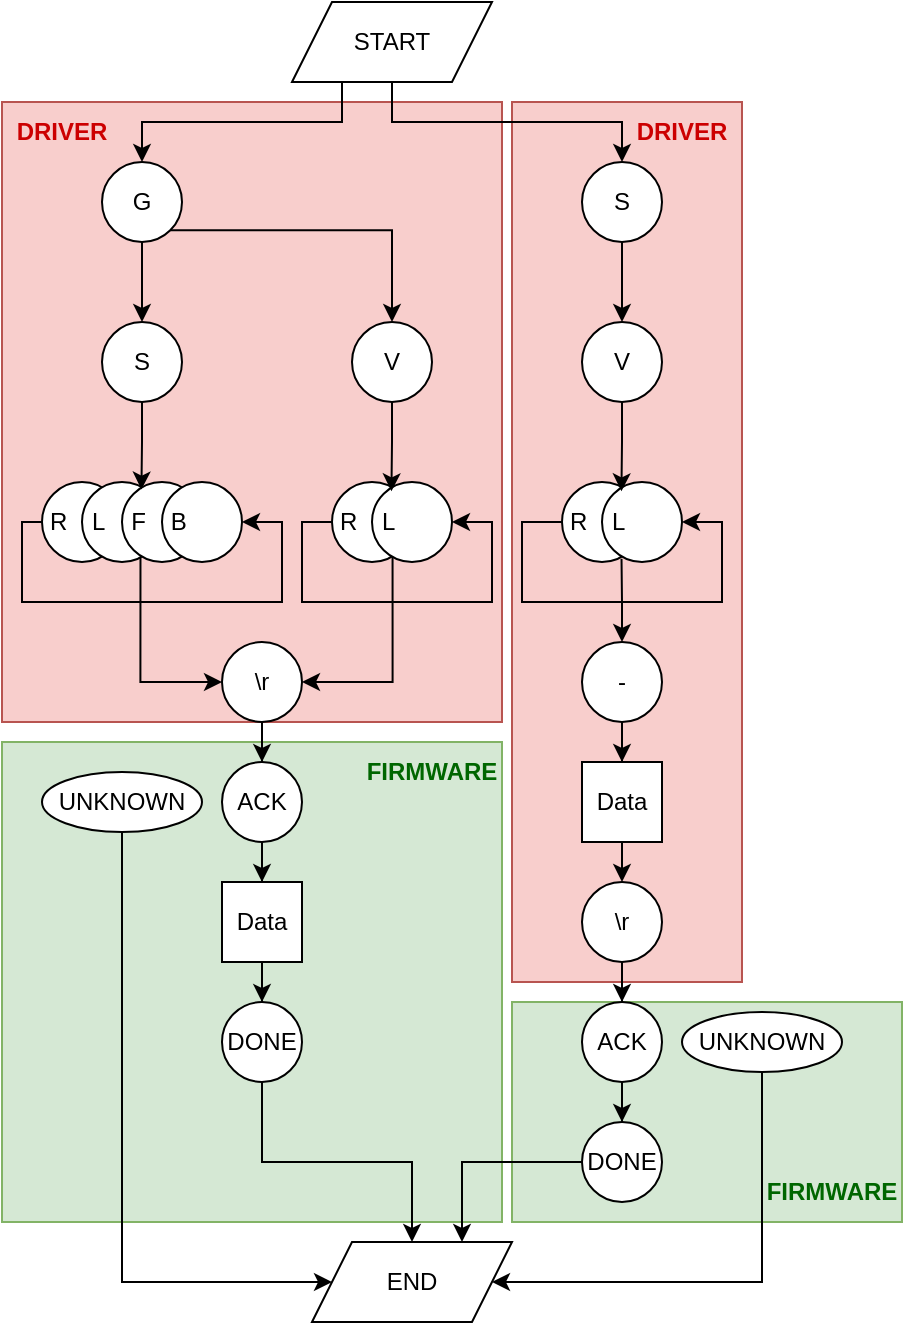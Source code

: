 <mxfile version="23.0.2" type="device">
  <diagram name="Page-1" id="xUZtDDrd-meM9NBLs6Ny">
    <mxGraphModel dx="2034" dy="847" grid="1" gridSize="10" guides="1" tooltips="1" connect="1" arrows="1" fold="1" page="1" pageScale="1" pageWidth="850" pageHeight="1100" math="0" shadow="0">
      <root>
        <mxCell id="0" />
        <mxCell id="1" parent="0" />
        <mxCell id="IeUWilyc7pZrvUTaE7NY-66" value="" style="rounded=0;whiteSpace=wrap;html=1;fillColor=#d5e8d4;strokeColor=#82b366;" vertex="1" parent="1">
          <mxGeometry x="485" y="540" width="195" height="110" as="geometry" />
        </mxCell>
        <mxCell id="IeUWilyc7pZrvUTaE7NY-65" value="" style="rounded=0;whiteSpace=wrap;html=1;fillColor=#d5e8d4;strokeColor=#82b366;" vertex="1" parent="1">
          <mxGeometry x="230" y="410" width="250" height="240" as="geometry" />
        </mxCell>
        <mxCell id="IeUWilyc7pZrvUTaE7NY-64" value="" style="rounded=0;whiteSpace=wrap;html=1;fillColor=#f8cecc;strokeColor=#b85450;" vertex="1" parent="1">
          <mxGeometry x="485" y="90" width="115" height="440" as="geometry" />
        </mxCell>
        <mxCell id="IeUWilyc7pZrvUTaE7NY-63" value="" style="rounded=0;whiteSpace=wrap;html=1;fillColor=#f8cecc;strokeColor=#b85450;" vertex="1" parent="1">
          <mxGeometry x="230" y="90" width="250" height="310" as="geometry" />
        </mxCell>
        <mxCell id="IeUWilyc7pZrvUTaE7NY-9" style="edgeStyle=orthogonalEdgeStyle;rounded=0;orthogonalLoop=1;jettySize=auto;html=1;exitX=0.25;exitY=1;exitDx=0;exitDy=0;entryX=0.5;entryY=0;entryDx=0;entryDy=0;" edge="1" parent="1" source="IeUWilyc7pZrvUTaE7NY-57" target="IeUWilyc7pZrvUTaE7NY-5">
          <mxGeometry relative="1" as="geometry">
            <mxPoint x="405.858" y="74.142" as="sourcePoint" />
          </mxGeometry>
        </mxCell>
        <mxCell id="IeUWilyc7pZrvUTaE7NY-10" style="edgeStyle=orthogonalEdgeStyle;rounded=0;orthogonalLoop=1;jettySize=auto;html=1;exitX=0.5;exitY=1;exitDx=0;exitDy=0;entryX=0.5;entryY=0;entryDx=0;entryDy=0;" edge="1" parent="1" source="IeUWilyc7pZrvUTaE7NY-57" target="IeUWilyc7pZrvUTaE7NY-6">
          <mxGeometry relative="1" as="geometry">
            <mxPoint x="434.142" y="74.142" as="sourcePoint" />
          </mxGeometry>
        </mxCell>
        <mxCell id="IeUWilyc7pZrvUTaE7NY-11" style="edgeStyle=orthogonalEdgeStyle;rounded=0;orthogonalLoop=1;jettySize=auto;html=1;exitX=0.5;exitY=1;exitDx=0;exitDy=0;entryX=0.5;entryY=0;entryDx=0;entryDy=0;" edge="1" parent="1" source="IeUWilyc7pZrvUTaE7NY-5" target="IeUWilyc7pZrvUTaE7NY-7">
          <mxGeometry relative="1" as="geometry" />
        </mxCell>
        <mxCell id="IeUWilyc7pZrvUTaE7NY-31" style="edgeStyle=orthogonalEdgeStyle;rounded=0;orthogonalLoop=1;jettySize=auto;html=1;exitX=1;exitY=1;exitDx=0;exitDy=0;entryX=0.5;entryY=0;entryDx=0;entryDy=0;" edge="1" parent="1" source="IeUWilyc7pZrvUTaE7NY-5" target="IeUWilyc7pZrvUTaE7NY-26">
          <mxGeometry relative="1" as="geometry" />
        </mxCell>
        <mxCell id="IeUWilyc7pZrvUTaE7NY-5" value="G" style="ellipse;whiteSpace=wrap;html=1;aspect=fixed;" vertex="1" parent="1">
          <mxGeometry x="280" y="120" width="40" height="40" as="geometry" />
        </mxCell>
        <mxCell id="IeUWilyc7pZrvUTaE7NY-13" style="edgeStyle=orthogonalEdgeStyle;rounded=0;orthogonalLoop=1;jettySize=auto;html=1;entryX=0.5;entryY=0;entryDx=0;entryDy=0;" edge="1" parent="1" source="IeUWilyc7pZrvUTaE7NY-6" target="IeUWilyc7pZrvUTaE7NY-8">
          <mxGeometry relative="1" as="geometry" />
        </mxCell>
        <mxCell id="IeUWilyc7pZrvUTaE7NY-6" value="S" style="ellipse;whiteSpace=wrap;html=1;aspect=fixed;" vertex="1" parent="1">
          <mxGeometry x="520" y="120" width="40" height="40" as="geometry" />
        </mxCell>
        <mxCell id="IeUWilyc7pZrvUTaE7NY-7" value="S" style="ellipse;whiteSpace=wrap;html=1;aspect=fixed;" vertex="1" parent="1">
          <mxGeometry x="280" y="200" width="40" height="40" as="geometry" />
        </mxCell>
        <mxCell id="IeUWilyc7pZrvUTaE7NY-8" value="V" style="ellipse;whiteSpace=wrap;html=1;aspect=fixed;" vertex="1" parent="1">
          <mxGeometry x="520" y="200" width="40" height="40" as="geometry" />
        </mxCell>
        <mxCell id="IeUWilyc7pZrvUTaE7NY-25" style="edgeStyle=orthogonalEdgeStyle;rounded=0;orthogonalLoop=1;jettySize=auto;html=1;exitX=0;exitY=0.5;exitDx=0;exitDy=0;entryX=1;entryY=0.5;entryDx=0;entryDy=0;" edge="1" parent="1" source="IeUWilyc7pZrvUTaE7NY-14" target="IeUWilyc7pZrvUTaE7NY-17">
          <mxGeometry relative="1" as="geometry">
            <Array as="points">
              <mxPoint x="240" y="300" />
              <mxPoint x="240" y="340" />
              <mxPoint x="370" y="340" />
              <mxPoint x="370" y="300" />
            </Array>
          </mxGeometry>
        </mxCell>
        <mxCell id="IeUWilyc7pZrvUTaE7NY-14" value="R&amp;nbsp; &amp;nbsp; &amp;nbsp; &amp;nbsp;" style="ellipse;whiteSpace=wrap;html=1;" vertex="1" parent="1">
          <mxGeometry x="250" y="280" width="40" height="40" as="geometry" />
        </mxCell>
        <mxCell id="IeUWilyc7pZrvUTaE7NY-15" value="L&amp;nbsp; &amp;nbsp; &amp;nbsp; &amp;nbsp;" style="ellipse;whiteSpace=wrap;html=1;" vertex="1" parent="1">
          <mxGeometry x="270" y="280" width="40" height="40" as="geometry" />
        </mxCell>
        <mxCell id="IeUWilyc7pZrvUTaE7NY-16" value="F&amp;nbsp; &amp;nbsp; &amp;nbsp; &amp;nbsp;" style="ellipse;whiteSpace=wrap;html=1;" vertex="1" parent="1">
          <mxGeometry x="290" y="280" width="40" height="40" as="geometry" />
        </mxCell>
        <mxCell id="IeUWilyc7pZrvUTaE7NY-17" value="B&amp;nbsp; &amp;nbsp; &amp;nbsp; &amp;nbsp;" style="ellipse;whiteSpace=wrap;html=1;" vertex="1" parent="1">
          <mxGeometry x="310" y="280" width="40" height="40" as="geometry" />
        </mxCell>
        <mxCell id="IeUWilyc7pZrvUTaE7NY-24" style="edgeStyle=orthogonalEdgeStyle;rounded=0;orthogonalLoop=1;jettySize=auto;html=1;exitX=0;exitY=0.5;exitDx=0;exitDy=0;entryX=1;entryY=0.5;entryDx=0;entryDy=0;" edge="1" parent="1" source="IeUWilyc7pZrvUTaE7NY-18" target="IeUWilyc7pZrvUTaE7NY-19">
          <mxGeometry relative="1" as="geometry">
            <Array as="points">
              <mxPoint x="490" y="300" />
              <mxPoint x="490" y="340" />
              <mxPoint x="590" y="340" />
              <mxPoint x="590" y="300" />
            </Array>
          </mxGeometry>
        </mxCell>
        <mxCell id="IeUWilyc7pZrvUTaE7NY-18" value="R&amp;nbsp; &amp;nbsp; &amp;nbsp; &amp;nbsp;" style="ellipse;whiteSpace=wrap;html=1;" vertex="1" parent="1">
          <mxGeometry x="510" y="280" width="40" height="40" as="geometry" />
        </mxCell>
        <mxCell id="IeUWilyc7pZrvUTaE7NY-19" value="L&amp;nbsp; &amp;nbsp; &amp;nbsp; &amp;nbsp;" style="ellipse;whiteSpace=wrap;html=1;" vertex="1" parent="1">
          <mxGeometry x="530" y="280" width="40" height="40" as="geometry" />
        </mxCell>
        <mxCell id="IeUWilyc7pZrvUTaE7NY-22" style="edgeStyle=orthogonalEdgeStyle;rounded=0;orthogonalLoop=1;jettySize=auto;html=1;entryX=0.243;entryY=0.094;entryDx=0;entryDy=0;entryPerimeter=0;" edge="1" parent="1" source="IeUWilyc7pZrvUTaE7NY-7" target="IeUWilyc7pZrvUTaE7NY-16">
          <mxGeometry relative="1" as="geometry" />
        </mxCell>
        <mxCell id="IeUWilyc7pZrvUTaE7NY-23" style="edgeStyle=orthogonalEdgeStyle;rounded=0;orthogonalLoop=1;jettySize=auto;html=1;entryX=0.243;entryY=0.117;entryDx=0;entryDy=0;entryPerimeter=0;" edge="1" parent="1" source="IeUWilyc7pZrvUTaE7NY-8" target="IeUWilyc7pZrvUTaE7NY-19">
          <mxGeometry relative="1" as="geometry" />
        </mxCell>
        <mxCell id="IeUWilyc7pZrvUTaE7NY-26" value="V" style="ellipse;whiteSpace=wrap;html=1;aspect=fixed;" vertex="1" parent="1">
          <mxGeometry x="405" y="200" width="40" height="40" as="geometry" />
        </mxCell>
        <mxCell id="IeUWilyc7pZrvUTaE7NY-27" style="edgeStyle=orthogonalEdgeStyle;rounded=0;orthogonalLoop=1;jettySize=auto;html=1;exitX=0;exitY=0.5;exitDx=0;exitDy=0;entryX=1;entryY=0.5;entryDx=0;entryDy=0;" edge="1" parent="1" source="IeUWilyc7pZrvUTaE7NY-28" target="IeUWilyc7pZrvUTaE7NY-29">
          <mxGeometry relative="1" as="geometry">
            <Array as="points">
              <mxPoint x="380" y="300" />
              <mxPoint x="380" y="340" />
              <mxPoint x="475" y="340" />
              <mxPoint x="475" y="300" />
            </Array>
          </mxGeometry>
        </mxCell>
        <mxCell id="IeUWilyc7pZrvUTaE7NY-28" value="R&amp;nbsp; &amp;nbsp; &amp;nbsp; &amp;nbsp;" style="ellipse;whiteSpace=wrap;html=1;" vertex="1" parent="1">
          <mxGeometry x="395" y="280" width="40" height="40" as="geometry" />
        </mxCell>
        <mxCell id="IeUWilyc7pZrvUTaE7NY-29" value="L&amp;nbsp; &amp;nbsp; &amp;nbsp; &amp;nbsp;" style="ellipse;whiteSpace=wrap;html=1;" vertex="1" parent="1">
          <mxGeometry x="415" y="280" width="40" height="40" as="geometry" />
        </mxCell>
        <mxCell id="IeUWilyc7pZrvUTaE7NY-30" style="edgeStyle=orthogonalEdgeStyle;rounded=0;orthogonalLoop=1;jettySize=auto;html=1;entryX=0.243;entryY=0.117;entryDx=0;entryDy=0;entryPerimeter=0;" edge="1" parent="1" source="IeUWilyc7pZrvUTaE7NY-26" target="IeUWilyc7pZrvUTaE7NY-29">
          <mxGeometry relative="1" as="geometry" />
        </mxCell>
        <mxCell id="IeUWilyc7pZrvUTaE7NY-43" style="edgeStyle=orthogonalEdgeStyle;rounded=0;orthogonalLoop=1;jettySize=auto;html=1;entryX=0.5;entryY=0;entryDx=0;entryDy=0;" edge="1" parent="1" source="IeUWilyc7pZrvUTaE7NY-32" target="IeUWilyc7pZrvUTaE7NY-42">
          <mxGeometry relative="1" as="geometry" />
        </mxCell>
        <mxCell id="IeUWilyc7pZrvUTaE7NY-32" value="\r" style="ellipse;whiteSpace=wrap;html=1;aspect=fixed;" vertex="1" parent="1">
          <mxGeometry x="340" y="360" width="40" height="40" as="geometry" />
        </mxCell>
        <mxCell id="IeUWilyc7pZrvUTaE7NY-34" style="edgeStyle=orthogonalEdgeStyle;rounded=0;orthogonalLoop=1;jettySize=auto;html=1;exitX=0;exitY=0.5;exitDx=0;exitDy=0;entryX=0.731;entryY=0.95;entryDx=0;entryDy=0;entryPerimeter=0;startArrow=classic;startFill=1;endArrow=none;endFill=0;" edge="1" parent="1" source="IeUWilyc7pZrvUTaE7NY-32" target="IeUWilyc7pZrvUTaE7NY-15">
          <mxGeometry relative="1" as="geometry" />
        </mxCell>
        <mxCell id="IeUWilyc7pZrvUTaE7NY-35" style="edgeStyle=orthogonalEdgeStyle;rounded=0;orthogonalLoop=1;jettySize=auto;html=1;entryX=0.257;entryY=0.939;entryDx=0;entryDy=0;entryPerimeter=0;startArrow=classic;startFill=1;endArrow=none;endFill=0;" edge="1" parent="1" source="IeUWilyc7pZrvUTaE7NY-32" target="IeUWilyc7pZrvUTaE7NY-29">
          <mxGeometry relative="1" as="geometry" />
        </mxCell>
        <mxCell id="IeUWilyc7pZrvUTaE7NY-39" style="edgeStyle=orthogonalEdgeStyle;rounded=0;orthogonalLoop=1;jettySize=auto;html=1;entryX=0.5;entryY=0;entryDx=0;entryDy=0;" edge="1" parent="1" source="IeUWilyc7pZrvUTaE7NY-36" target="IeUWilyc7pZrvUTaE7NY-38">
          <mxGeometry relative="1" as="geometry" />
        </mxCell>
        <mxCell id="IeUWilyc7pZrvUTaE7NY-36" value="-" style="ellipse;whiteSpace=wrap;html=1;aspect=fixed;" vertex="1" parent="1">
          <mxGeometry x="520" y="360" width="40" height="40" as="geometry" />
        </mxCell>
        <mxCell id="IeUWilyc7pZrvUTaE7NY-37" style="edgeStyle=orthogonalEdgeStyle;rounded=0;orthogonalLoop=1;jettySize=auto;html=1;entryX=0.244;entryY=0.958;entryDx=0;entryDy=0;entryPerimeter=0;endArrow=none;endFill=0;startArrow=classic;startFill=1;" edge="1" parent="1" source="IeUWilyc7pZrvUTaE7NY-36" target="IeUWilyc7pZrvUTaE7NY-19">
          <mxGeometry relative="1" as="geometry" />
        </mxCell>
        <mxCell id="IeUWilyc7pZrvUTaE7NY-41" style="edgeStyle=orthogonalEdgeStyle;rounded=0;orthogonalLoop=1;jettySize=auto;html=1;exitX=0.5;exitY=1;exitDx=0;exitDy=0;entryX=0.5;entryY=0;entryDx=0;entryDy=0;" edge="1" parent="1" source="IeUWilyc7pZrvUTaE7NY-38" target="IeUWilyc7pZrvUTaE7NY-40">
          <mxGeometry relative="1" as="geometry" />
        </mxCell>
        <mxCell id="IeUWilyc7pZrvUTaE7NY-38" value="Data" style="rounded=0;whiteSpace=wrap;html=1;" vertex="1" parent="1">
          <mxGeometry x="520" y="420" width="40" height="40" as="geometry" />
        </mxCell>
        <mxCell id="IeUWilyc7pZrvUTaE7NY-53" style="edgeStyle=orthogonalEdgeStyle;rounded=0;orthogonalLoop=1;jettySize=auto;html=1;entryX=0.5;entryY=0;entryDx=0;entryDy=0;" edge="1" parent="1" source="IeUWilyc7pZrvUTaE7NY-40" target="IeUWilyc7pZrvUTaE7NY-52">
          <mxGeometry relative="1" as="geometry" />
        </mxCell>
        <mxCell id="IeUWilyc7pZrvUTaE7NY-40" value="\r" style="ellipse;whiteSpace=wrap;html=1;aspect=fixed;" vertex="1" parent="1">
          <mxGeometry x="520" y="480" width="40" height="40" as="geometry" />
        </mxCell>
        <mxCell id="IeUWilyc7pZrvUTaE7NY-45" style="edgeStyle=orthogonalEdgeStyle;rounded=0;orthogonalLoop=1;jettySize=auto;html=1;entryX=0.5;entryY=0;entryDx=0;entryDy=0;" edge="1" parent="1" source="IeUWilyc7pZrvUTaE7NY-42" target="IeUWilyc7pZrvUTaE7NY-44">
          <mxGeometry relative="1" as="geometry" />
        </mxCell>
        <mxCell id="IeUWilyc7pZrvUTaE7NY-42" value="ACK" style="ellipse;whiteSpace=wrap;html=1;aspect=fixed;" vertex="1" parent="1">
          <mxGeometry x="340" y="420" width="40" height="40" as="geometry" />
        </mxCell>
        <mxCell id="IeUWilyc7pZrvUTaE7NY-47" style="edgeStyle=orthogonalEdgeStyle;rounded=0;orthogonalLoop=1;jettySize=auto;html=1;entryX=0.5;entryY=0;entryDx=0;entryDy=0;" edge="1" parent="1" source="IeUWilyc7pZrvUTaE7NY-44" target="IeUWilyc7pZrvUTaE7NY-46">
          <mxGeometry relative="1" as="geometry" />
        </mxCell>
        <mxCell id="IeUWilyc7pZrvUTaE7NY-44" value="Data" style="rounded=0;whiteSpace=wrap;html=1;" vertex="1" parent="1">
          <mxGeometry x="340" y="480" width="40" height="40" as="geometry" />
        </mxCell>
        <mxCell id="IeUWilyc7pZrvUTaE7NY-60" style="edgeStyle=orthogonalEdgeStyle;rounded=0;orthogonalLoop=1;jettySize=auto;html=1;entryX=0.5;entryY=0;entryDx=0;entryDy=0;" edge="1" parent="1" source="IeUWilyc7pZrvUTaE7NY-46" target="IeUWilyc7pZrvUTaE7NY-58">
          <mxGeometry relative="1" as="geometry">
            <Array as="points">
              <mxPoint x="360" y="620" />
              <mxPoint x="435" y="620" />
            </Array>
          </mxGeometry>
        </mxCell>
        <mxCell id="IeUWilyc7pZrvUTaE7NY-46" value="DONE" style="ellipse;whiteSpace=wrap;html=1;aspect=fixed;" vertex="1" parent="1">
          <mxGeometry x="340" y="540" width="40" height="40" as="geometry" />
        </mxCell>
        <mxCell id="IeUWilyc7pZrvUTaE7NY-67" style="edgeStyle=orthogonalEdgeStyle;rounded=0;orthogonalLoop=1;jettySize=auto;html=1;exitX=0.5;exitY=1;exitDx=0;exitDy=0;entryX=0;entryY=0.5;entryDx=0;entryDy=0;" edge="1" parent="1" source="IeUWilyc7pZrvUTaE7NY-48" target="IeUWilyc7pZrvUTaE7NY-58">
          <mxGeometry relative="1" as="geometry">
            <Array as="points">
              <mxPoint x="290" y="680" />
            </Array>
          </mxGeometry>
        </mxCell>
        <mxCell id="IeUWilyc7pZrvUTaE7NY-48" value="UNKNOWN" style="ellipse;whiteSpace=wrap;html=1;" vertex="1" parent="1">
          <mxGeometry x="250" y="425" width="80" height="30" as="geometry" />
        </mxCell>
        <mxCell id="IeUWilyc7pZrvUTaE7NY-68" style="edgeStyle=orthogonalEdgeStyle;rounded=0;orthogonalLoop=1;jettySize=auto;html=1;exitX=0.5;exitY=1;exitDx=0;exitDy=0;entryX=1;entryY=0.5;entryDx=0;entryDy=0;" edge="1" parent="1" source="IeUWilyc7pZrvUTaE7NY-50" target="IeUWilyc7pZrvUTaE7NY-58">
          <mxGeometry relative="1" as="geometry">
            <Array as="points">
              <mxPoint x="610" y="680" />
            </Array>
          </mxGeometry>
        </mxCell>
        <mxCell id="IeUWilyc7pZrvUTaE7NY-50" value="UNKNOWN" style="ellipse;whiteSpace=wrap;html=1;" vertex="1" parent="1">
          <mxGeometry x="570" y="545" width="80" height="30" as="geometry" />
        </mxCell>
        <mxCell id="IeUWilyc7pZrvUTaE7NY-55" style="edgeStyle=orthogonalEdgeStyle;rounded=0;orthogonalLoop=1;jettySize=auto;html=1;entryX=0.5;entryY=0;entryDx=0;entryDy=0;" edge="1" parent="1" source="IeUWilyc7pZrvUTaE7NY-52" target="IeUWilyc7pZrvUTaE7NY-54">
          <mxGeometry relative="1" as="geometry" />
        </mxCell>
        <mxCell id="IeUWilyc7pZrvUTaE7NY-52" value="ACK" style="ellipse;whiteSpace=wrap;html=1;aspect=fixed;" vertex="1" parent="1">
          <mxGeometry x="520" y="540" width="40" height="40" as="geometry" />
        </mxCell>
        <mxCell id="IeUWilyc7pZrvUTaE7NY-59" style="edgeStyle=orthogonalEdgeStyle;rounded=0;orthogonalLoop=1;jettySize=auto;html=1;entryX=0.75;entryY=0;entryDx=0;entryDy=0;" edge="1" parent="1" source="IeUWilyc7pZrvUTaE7NY-54" target="IeUWilyc7pZrvUTaE7NY-58">
          <mxGeometry relative="1" as="geometry" />
        </mxCell>
        <mxCell id="IeUWilyc7pZrvUTaE7NY-54" value="DONE" style="ellipse;whiteSpace=wrap;html=1;aspect=fixed;" vertex="1" parent="1">
          <mxGeometry x="520" y="600" width="40" height="40" as="geometry" />
        </mxCell>
        <mxCell id="IeUWilyc7pZrvUTaE7NY-57" value="START" style="shape=parallelogram;perimeter=parallelogramPerimeter;whiteSpace=wrap;html=1;fixedSize=1;" vertex="1" parent="1">
          <mxGeometry x="375" y="40" width="100" height="40" as="geometry" />
        </mxCell>
        <mxCell id="IeUWilyc7pZrvUTaE7NY-58" value="END" style="shape=parallelogram;perimeter=parallelogramPerimeter;whiteSpace=wrap;html=1;fixedSize=1;" vertex="1" parent="1">
          <mxGeometry x="385" y="660" width="100" height="40" as="geometry" />
        </mxCell>
        <mxCell id="IeUWilyc7pZrvUTaE7NY-69" value="&lt;b&gt;&lt;font color=&quot;#cc0000&quot;&gt;DRIVER&lt;/font&gt;&lt;/b&gt;" style="text;html=1;strokeColor=none;fillColor=none;align=center;verticalAlign=middle;whiteSpace=wrap;rounded=0;" vertex="1" parent="1">
          <mxGeometry x="230" y="90" width="60" height="30" as="geometry" />
        </mxCell>
        <mxCell id="IeUWilyc7pZrvUTaE7NY-70" value="&lt;b&gt;&lt;font color=&quot;#cc0000&quot;&gt;DRIVER&lt;/font&gt;&lt;/b&gt;" style="text;html=1;strokeColor=none;fillColor=none;align=center;verticalAlign=middle;whiteSpace=wrap;rounded=0;" vertex="1" parent="1">
          <mxGeometry x="540" y="90" width="60" height="30" as="geometry" />
        </mxCell>
        <mxCell id="IeUWilyc7pZrvUTaE7NY-71" value="&lt;b&gt;&lt;font color=&quot;#006600&quot;&gt;FIRMWARE&lt;/font&gt;&lt;/b&gt;" style="text;html=1;strokeColor=none;fillColor=none;align=center;verticalAlign=middle;whiteSpace=wrap;rounded=0;" vertex="1" parent="1">
          <mxGeometry x="410" y="410" width="70" height="30" as="geometry" />
        </mxCell>
        <mxCell id="IeUWilyc7pZrvUTaE7NY-72" value="&lt;b&gt;&lt;font color=&quot;#006600&quot;&gt;FIRMWARE&lt;/font&gt;&lt;/b&gt;" style="text;html=1;strokeColor=none;fillColor=none;align=center;verticalAlign=middle;whiteSpace=wrap;rounded=0;" vertex="1" parent="1">
          <mxGeometry x="610" y="620" width="70" height="30" as="geometry" />
        </mxCell>
      </root>
    </mxGraphModel>
  </diagram>
</mxfile>
